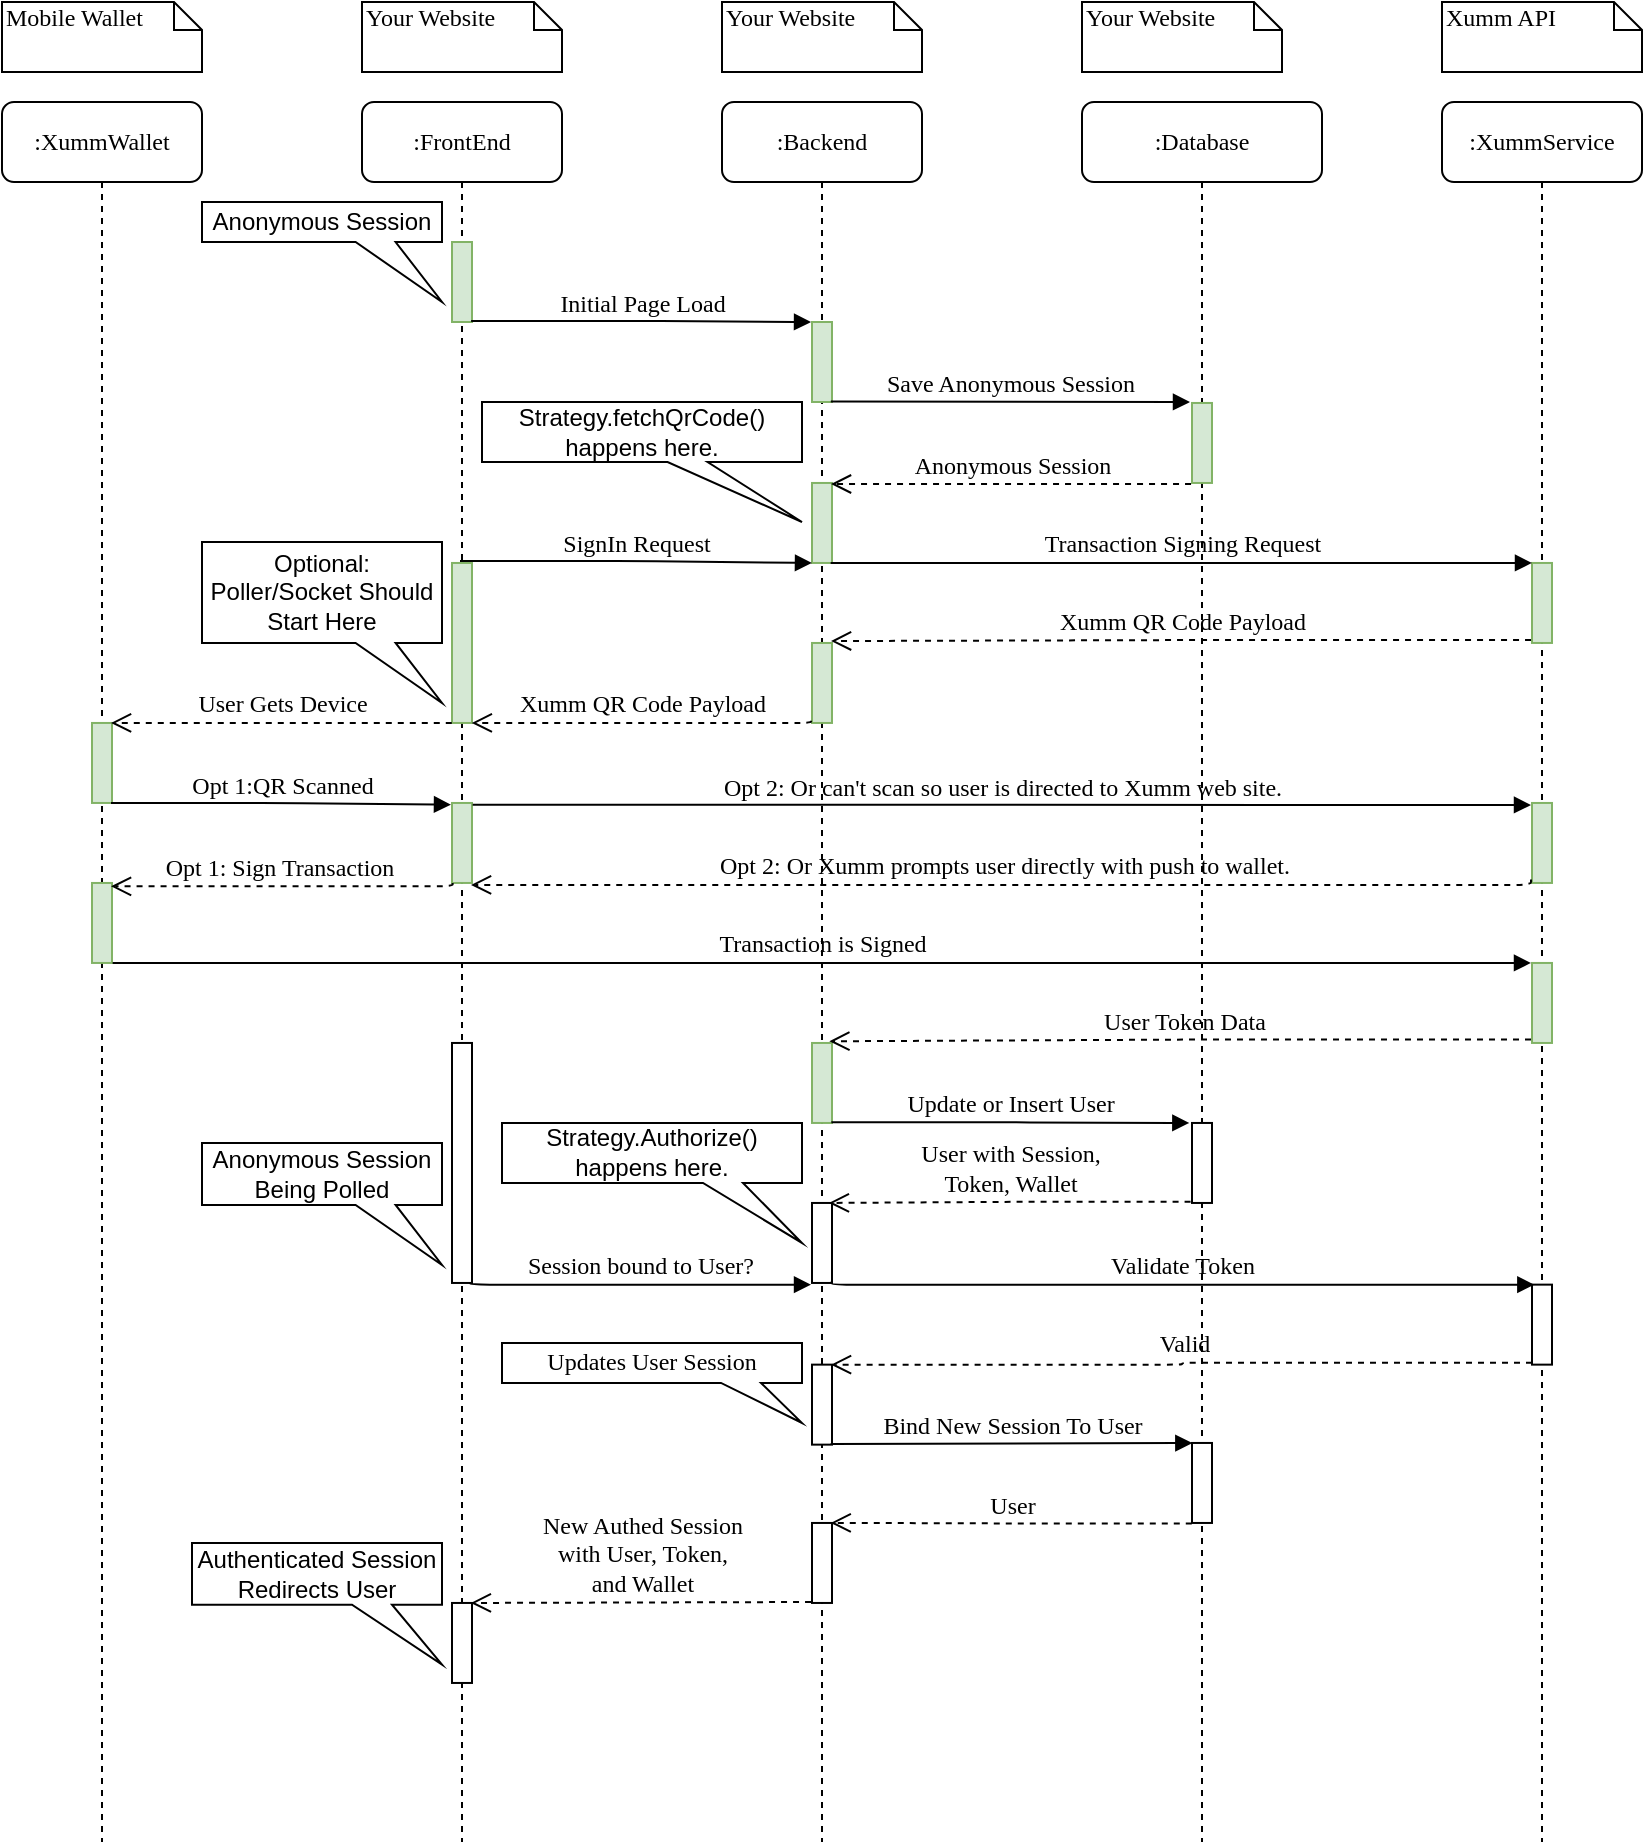 <mxfile version="15.4.0" type="device"><diagram name="Page-1" id="13e1069c-82ec-6db2-03f1-153e76fe0fe0"><mxGraphModel dx="988" dy="685" grid="1" gridSize="10" guides="1" tooltips="1" connect="1" arrows="1" fold="1" page="1" pageScale="1" pageWidth="1100" pageHeight="850" background="none" math="0" shadow="0"><root><mxCell id="0"/><mxCell id="1" parent="0"/><mxCell id="7baba1c4bc27f4b0-2" value=":Backend" style="shape=umlLifeline;perimeter=lifelinePerimeter;whiteSpace=wrap;html=1;container=1;collapsible=0;recursiveResize=0;outlineConnect=0;rounded=1;shadow=0;comic=0;labelBackgroundColor=none;strokeWidth=1;fontFamily=Verdana;fontSize=12;align=center;" parent="1" vertex="1"><mxGeometry x="400" y="90" width="100" height="870" as="geometry"/></mxCell><mxCell id="7baba1c4bc27f4b0-10" value="" style="html=1;points=[];perimeter=orthogonalPerimeter;rounded=0;shadow=0;comic=0;labelBackgroundColor=none;strokeWidth=1;fontFamily=Verdana;fontSize=12;align=center;fillColor=#d5e8d4;strokeColor=#82b366;" parent="7baba1c4bc27f4b0-2" vertex="1"><mxGeometry x="45" y="110" width="10" height="40" as="geometry"/></mxCell><mxCell id="Drv_QAtIavVXsCGzpHLR-2" value="" style="html=1;points=[];perimeter=orthogonalPerimeter;rounded=0;shadow=0;comic=0;labelBackgroundColor=none;strokeWidth=1;fontFamily=Verdana;fontSize=12;align=center;fillColor=#d5e8d4;strokeColor=#82b366;" parent="7baba1c4bc27f4b0-2" vertex="1"><mxGeometry x="45" y="270.48" width="10" height="40" as="geometry"/></mxCell><mxCell id="Drv_QAtIavVXsCGzpHLR-22" value="" style="html=1;points=[];perimeter=orthogonalPerimeter;rounded=0;shadow=0;comic=0;labelBackgroundColor=none;strokeWidth=1;fontFamily=Verdana;fontSize=12;align=center;fillColor=#d5e8d4;strokeColor=#82b366;" parent="7baba1c4bc27f4b0-2" vertex="1"><mxGeometry x="45" y="470.48" width="10" height="40" as="geometry"/></mxCell><mxCell id="Drv_QAtIavVXsCGzpHLR-27" value="" style="html=1;points=[];perimeter=orthogonalPerimeter;rounded=0;shadow=0;comic=0;labelBackgroundColor=none;strokeWidth=1;fontFamily=Verdana;fontSize=12;align=center;" parent="7baba1c4bc27f4b0-2" vertex="1"><mxGeometry x="45" y="631.32" width="10" height="40" as="geometry"/></mxCell><mxCell id="Drv_QAtIavVXsCGzpHLR-31" value="Strategy.Authorize() happens here." style="shape=callout;whiteSpace=wrap;html=1;perimeter=calloutPerimeter;position2=1;size=30;position=0.67;base=20;" parent="7baba1c4bc27f4b0-2" vertex="1"><mxGeometry x="-110" y="510.48" width="150" height="60" as="geometry"/></mxCell><mxCell id="TC5ktG48S62gCxCo16g0-10" value="" style="html=1;points=[];perimeter=orthogonalPerimeter;rounded=0;shadow=0;comic=0;labelBackgroundColor=none;strokeWidth=1;fontFamily=Verdana;fontSize=12;align=center;fillColor=#d5e8d4;strokeColor=#82b366;" parent="7baba1c4bc27f4b0-2" vertex="1"><mxGeometry x="45" y="190.48" width="10" height="40" as="geometry"/></mxCell><mxCell id="TC5ktG48S62gCxCo16g0-14" value="" style="html=1;points=[];perimeter=orthogonalPerimeter;rounded=0;shadow=0;comic=0;labelBackgroundColor=none;strokeWidth=1;fontFamily=Verdana;fontSize=12;align=center;" parent="7baba1c4bc27f4b0-2" vertex="1"><mxGeometry x="45" y="550.48" width="10" height="40" as="geometry"/></mxCell><mxCell id="TC5ktG48S62gCxCo16g0-25" value="" style="html=1;points=[];perimeter=orthogonalPerimeter;rounded=0;shadow=0;comic=0;labelBackgroundColor=none;strokeWidth=1;fontFamily=Verdana;fontSize=12;align=center;" parent="7baba1c4bc27f4b0-2" vertex="1"><mxGeometry x="45" y="710.48" width="10" height="40" as="geometry"/></mxCell><mxCell id="7baba1c4bc27f4b0-3" value=":XummService" style="shape=umlLifeline;perimeter=lifelinePerimeter;whiteSpace=wrap;html=1;container=1;collapsible=0;recursiveResize=0;outlineConnect=0;rounded=1;shadow=0;comic=0;labelBackgroundColor=none;strokeWidth=1;fontFamily=Verdana;fontSize=12;align=center;" parent="1" vertex="1"><mxGeometry x="760" y="90" width="100" height="870" as="geometry"/></mxCell><mxCell id="7baba1c4bc27f4b0-13" value="" style="html=1;points=[];perimeter=orthogonalPerimeter;rounded=0;shadow=0;comic=0;labelBackgroundColor=none;strokeWidth=1;fontFamily=Verdana;fontSize=12;align=center;fillColor=#d5e8d4;strokeColor=#82b366;" parent="7baba1c4bc27f4b0-3" vertex="1"><mxGeometry x="45" y="230.48" width="10" height="40" as="geometry"/></mxCell><mxCell id="Drv_QAtIavVXsCGzpHLR-11" value="" style="html=1;points=[];perimeter=orthogonalPerimeter;rounded=0;shadow=0;comic=0;labelBackgroundColor=none;strokeWidth=1;fontFamily=Verdana;fontSize=12;align=center;fillColor=#d5e8d4;strokeColor=#82b366;" parent="7baba1c4bc27f4b0-3" vertex="1"><mxGeometry x="45" y="430.48" width="10" height="40" as="geometry"/></mxCell><mxCell id="Drv_QAtIavVXsCGzpHLR-19" value="" style="html=1;points=[];perimeter=orthogonalPerimeter;rounded=0;shadow=0;comic=0;labelBackgroundColor=none;strokeWidth=1;fontFamily=Verdana;fontSize=12;align=center;fillColor=#d5e8d4;strokeColor=#82b366;" parent="7baba1c4bc27f4b0-3" vertex="1"><mxGeometry x="45" y="350.48" width="10" height="40" as="geometry"/></mxCell><mxCell id="Drv_QAtIavVXsCGzpHLR-25" value="" style="html=1;points=[];perimeter=orthogonalPerimeter;rounded=0;shadow=0;comic=0;labelBackgroundColor=none;strokeWidth=1;fontFamily=Verdana;fontSize=12;align=center;" parent="7baba1c4bc27f4b0-3" vertex="1"><mxGeometry x="45" y="591.32" width="10" height="40" as="geometry"/></mxCell><mxCell id="7baba1c4bc27f4b0-8" value=":FrontEnd" style="shape=umlLifeline;perimeter=lifelinePerimeter;whiteSpace=wrap;html=1;container=1;collapsible=0;recursiveResize=0;outlineConnect=0;rounded=1;shadow=0;comic=0;labelBackgroundColor=none;strokeWidth=1;fontFamily=Verdana;fontSize=12;align=center;" parent="1" vertex="1"><mxGeometry x="220" y="90" width="100" height="870" as="geometry"/></mxCell><mxCell id="7baba1c4bc27f4b0-9" value="" style="html=1;points=[];perimeter=orthogonalPerimeter;rounded=0;shadow=0;comic=0;labelBackgroundColor=none;strokeWidth=1;fontFamily=Verdana;fontSize=12;align=center;fillColor=#d5e8d4;strokeColor=#82b366;" parent="7baba1c4bc27f4b0-8" vertex="1"><mxGeometry x="45" y="230.48" width="10" height="80" as="geometry"/></mxCell><mxCell id="Drv_QAtIavVXsCGzpHLR-8" value="" style="html=1;points=[];perimeter=orthogonalPerimeter;rounded=0;shadow=0;comic=0;labelBackgroundColor=none;strokeWidth=1;fontFamily=Verdana;fontSize=12;align=center;fillColor=#d5e8d4;strokeColor=#82b366;" parent="7baba1c4bc27f4b0-8" vertex="1"><mxGeometry x="45" y="350.48" width="10" height="40" as="geometry"/></mxCell><mxCell id="Drv_QAtIavVXsCGzpHLR-29" value="" style="html=1;points=[];perimeter=orthogonalPerimeter;rounded=0;shadow=0;comic=0;labelBackgroundColor=none;strokeWidth=1;fontFamily=Verdana;fontSize=12;align=center;" parent="7baba1c4bc27f4b0-8" vertex="1"><mxGeometry x="45" y="750.48" width="10" height="40" as="geometry"/></mxCell><mxCell id="Drv_QAtIavVXsCGzpHLR-33" value="Anonymous Session" style="shape=callout;whiteSpace=wrap;html=1;perimeter=calloutPerimeter;position2=1;size=30;position=0.64;base=20;" parent="7baba1c4bc27f4b0-8" vertex="1"><mxGeometry x="-80" y="50" width="120" height="50" as="geometry"/></mxCell><mxCell id="TC5ktG48S62gCxCo16g0-16" value="" style="html=1;points=[];perimeter=orthogonalPerimeter;rounded=0;shadow=0;comic=0;labelBackgroundColor=none;strokeWidth=1;fontFamily=Verdana;fontSize=12;align=center;" parent="7baba1c4bc27f4b0-8" vertex="1"><mxGeometry x="45" y="470.48" width="10" height="120" as="geometry"/></mxCell><mxCell id="TC5ktG48S62gCxCo16g0-17" value="Anonymous Session&lt;br&gt;Being Polled" style="shape=callout;whiteSpace=wrap;html=1;perimeter=calloutPerimeter;position2=1;size=30;position=0.64;base=20;" parent="7baba1c4bc27f4b0-8" vertex="1"><mxGeometry x="-80" y="520.48" width="120" height="61" as="geometry"/></mxCell><mxCell id="WFGX2JjiUk1MSlaVIBye-1" value="" style="html=1;points=[];perimeter=orthogonalPerimeter;rounded=0;shadow=0;comic=0;labelBackgroundColor=none;strokeWidth=1;fontFamily=Verdana;fontSize=12;align=center;fillColor=#d5e8d4;strokeColor=#82b366;" parent="7baba1c4bc27f4b0-8" vertex="1"><mxGeometry x="45" y="70" width="10" height="40" as="geometry"/></mxCell><mxCell id="7baba1c4bc27f4b0-30" value="Xumm QR Code Payload" style="html=1;verticalAlign=bottom;endArrow=open;dashed=1;endSize=8;labelBackgroundColor=none;fontFamily=Verdana;fontSize=12;edgeStyle=elbowEdgeStyle;elbow=vertical;exitX=-0.05;exitY=0.972;exitDx=0;exitDy=0;exitPerimeter=0;entryX=0.989;entryY=0.998;entryDx=0;entryDy=0;entryPerimeter=0;" parent="1" source="Drv_QAtIavVXsCGzpHLR-2" target="7baba1c4bc27f4b0-9" edge="1"><mxGeometry relative="1" as="geometry"><mxPoint x="275" y="400.48" as="targetPoint"/><Array as="points"><mxPoint x="360" y="400.48"/><mxPoint x="360" y="480.48"/><mxPoint x="370" y="380.48"/></Array><mxPoint x="405" y="390.48" as="sourcePoint"/></mxGeometry></mxCell><mxCell id="7baba1c4bc27f4b0-11" value="SignIn Request" style="html=1;verticalAlign=bottom;endArrow=block;entryX=0;entryY=1;labelBackgroundColor=none;fontFamily=Verdana;fontSize=12;edgeStyle=elbowEdgeStyle;elbow=vertical;exitX=0.4;exitY=-0.012;exitDx=0;exitDy=0;exitPerimeter=0;entryDx=0;entryDy=0;entryPerimeter=0;" parent="1" source="7baba1c4bc27f4b0-9" target="TC5ktG48S62gCxCo16g0-10" edge="1"><mxGeometry relative="1" as="geometry"><mxPoint x="340" y="240.48" as="sourcePoint"/></mxGeometry></mxCell><mxCell id="7baba1c4bc27f4b0-40" value="Your Website" style="shape=note;whiteSpace=wrap;html=1;size=14;verticalAlign=top;align=left;spacingTop=-6;rounded=0;shadow=0;comic=0;labelBackgroundColor=none;strokeWidth=1;fontFamily=Verdana;fontSize=12" parent="1" vertex="1"><mxGeometry x="220" y="40" width="100" height="35" as="geometry"/></mxCell><mxCell id="7baba1c4bc27f4b0-41" value="Your Website" style="shape=note;whiteSpace=wrap;html=1;size=14;verticalAlign=top;align=left;spacingTop=-6;rounded=0;shadow=0;comic=0;labelBackgroundColor=none;strokeWidth=1;fontFamily=Verdana;fontSize=12" parent="1" vertex="1"><mxGeometry x="400" y="40" width="100" height="35" as="geometry"/></mxCell><mxCell id="7baba1c4bc27f4b0-42" value="Xumm API" style="shape=note;whiteSpace=wrap;html=1;size=14;verticalAlign=top;align=left;spacingTop=-6;rounded=0;shadow=0;comic=0;labelBackgroundColor=none;strokeWidth=1;fontFamily=Verdana;fontSize=12" parent="1" vertex="1"><mxGeometry x="760" y="40" width="100" height="35" as="geometry"/></mxCell><mxCell id="Drv_QAtIavVXsCGzpHLR-1" value="Transaction Signing Request" style="html=1;verticalAlign=bottom;endArrow=block;entryX=0;entryY=0;labelBackgroundColor=none;fontFamily=Verdana;fontSize=12;edgeStyle=elbowEdgeStyle;elbow=vertical;entryDx=0;entryDy=0;entryPerimeter=0;exitX=0.933;exitY=0.999;exitDx=0;exitDy=0;exitPerimeter=0;" parent="1" source="TC5ktG48S62gCxCo16g0-10" target="7baba1c4bc27f4b0-13" edge="1"><mxGeometry relative="1" as="geometry"><mxPoint x="455" y="320.48" as="sourcePoint"/><mxPoint x="530" y="330.48" as="targetPoint"/></mxGeometry></mxCell><mxCell id="Drv_QAtIavVXsCGzpHLR-3" value="Xumm QR Code Payload" style="html=1;verticalAlign=bottom;endArrow=open;dashed=1;endSize=8;labelBackgroundColor=none;fontFamily=Verdana;fontSize=12;edgeStyle=elbowEdgeStyle;elbow=horizontal;exitX=-0.048;exitY=0.964;exitDx=0;exitDy=0;exitPerimeter=0;entryX=0.952;entryY=-0.024;entryDx=0;entryDy=0;entryPerimeter=0;" parent="1" source="7baba1c4bc27f4b0-13" target="Drv_QAtIavVXsCGzpHLR-2" edge="1"><mxGeometry relative="1" as="geometry"><mxPoint x="400" y="370.48" as="targetPoint"/><Array as="points"/><mxPoint x="525" y="370.48" as="sourcePoint"/></mxGeometry></mxCell><mxCell id="Drv_QAtIavVXsCGzpHLR-4" value=":XummWallet" style="shape=umlLifeline;perimeter=lifelinePerimeter;whiteSpace=wrap;html=1;container=1;collapsible=0;recursiveResize=0;outlineConnect=0;rounded=1;shadow=0;comic=0;labelBackgroundColor=none;strokeWidth=1;fontFamily=Verdana;fontSize=12;align=center;" parent="1" vertex="1"><mxGeometry x="40" y="90" width="100" height="870" as="geometry"/></mxCell><mxCell id="Drv_QAtIavVXsCGzpHLR-9" value="" style="html=1;points=[];perimeter=orthogonalPerimeter;rounded=0;shadow=0;comic=0;labelBackgroundColor=none;strokeWidth=1;fontFamily=Verdana;fontSize=12;align=center;fillColor=#d5e8d4;strokeColor=#82b366;" parent="Drv_QAtIavVXsCGzpHLR-4" vertex="1"><mxGeometry x="45" y="310.48" width="10" height="40" as="geometry"/></mxCell><mxCell id="Drv_QAtIavVXsCGzpHLR-15" value="" style="html=1;points=[];perimeter=orthogonalPerimeter;rounded=0;shadow=0;comic=0;labelBackgroundColor=none;strokeWidth=1;fontFamily=Verdana;fontSize=12;align=center;fillColor=#d5e8d4;strokeColor=#82b366;" parent="Drv_QAtIavVXsCGzpHLR-4" vertex="1"><mxGeometry x="45" y="390.48" width="10" height="40" as="geometry"/></mxCell><mxCell id="Drv_QAtIavVXsCGzpHLR-7" value="Mobile Wallet" style="shape=note;whiteSpace=wrap;html=1;size=14;verticalAlign=top;align=left;spacingTop=-6;rounded=0;shadow=0;comic=0;labelBackgroundColor=none;strokeWidth=1;fontFamily=Verdana;fontSize=12" parent="1" vertex="1"><mxGeometry x="40" y="40" width="100" height="35" as="geometry"/></mxCell><mxCell id="Drv_QAtIavVXsCGzpHLR-10" value="Opt 1:QR Scanned" style="html=1;verticalAlign=bottom;endArrow=block;labelBackgroundColor=none;fontFamily=Verdana;fontSize=12;edgeStyle=elbowEdgeStyle;elbow=horizontal;exitX=0.95;exitY=1;exitDx=0;exitDy=0;exitPerimeter=0;entryX=-0.05;entryY=0.021;entryDx=0;entryDy=0;entryPerimeter=0;" parent="1" source="Drv_QAtIavVXsCGzpHLR-9" target="Drv_QAtIavVXsCGzpHLR-8" edge="1"><mxGeometry relative="1" as="geometry"><mxPoint x="95" y="440.48" as="sourcePoint"/><mxPoint x="230" y="440.48" as="targetPoint"/><mxPoint as="offset"/></mxGeometry></mxCell><mxCell id="Drv_QAtIavVXsCGzpHLR-14" value="Opt 1: Sign Transaction&amp;nbsp;" style="html=1;verticalAlign=bottom;endArrow=open;dashed=1;endSize=8;labelBackgroundColor=none;fontFamily=Verdana;fontSize=12;edgeStyle=elbowEdgeStyle;elbow=vertical;exitX=0.033;exitY=1;exitDx=0;exitDy=0;exitPerimeter=0;entryX=0.95;entryY=0.021;entryDx=0;entryDy=0;entryPerimeter=0;" parent="1" source="Drv_QAtIavVXsCGzpHLR-8" target="Drv_QAtIavVXsCGzpHLR-15" edge="1"><mxGeometry relative="1" as="geometry"><mxPoint x="120" y="482.48" as="targetPoint"/><Array as="points"><mxPoint x="175" y="482.14"/><mxPoint x="165" y="572.14"/><mxPoint x="175" y="472.14"/></Array><mxPoint x="200" y="482.48" as="sourcePoint"/></mxGeometry></mxCell><mxCell id="Drv_QAtIavVXsCGzpHLR-17" value="Transaction is Signed" style="html=1;verticalAlign=bottom;endArrow=block;labelBackgroundColor=none;fontFamily=Verdana;fontSize=12;edgeStyle=elbowEdgeStyle;elbow=vertical;entryX=-0.05;entryY=0;entryDx=0;entryDy=0;entryPerimeter=0;exitX=1.033;exitY=1;exitDx=0;exitDy=0;exitPerimeter=0;" parent="1" source="Drv_QAtIavVXsCGzpHLR-15" target="Drv_QAtIavVXsCGzpHLR-11" edge="1"><mxGeometry relative="1" as="geometry"><mxPoint x="120" y="520.48" as="sourcePoint"/><mxPoint x="225" y="521.32" as="targetPoint"/><mxPoint as="offset"/></mxGeometry></mxCell><mxCell id="Drv_QAtIavVXsCGzpHLR-18" value="User Gets Device" style="html=1;verticalAlign=bottom;endArrow=open;dashed=1;endSize=8;labelBackgroundColor=none;fontFamily=Verdana;fontSize=12;edgeStyle=elbowEdgeStyle;elbow=vertical;entryX=0.95;entryY=0;entryDx=0;entryDy=0;entryPerimeter=0;exitX=-0.011;exitY=1;exitDx=0;exitDy=0;exitPerimeter=0;" parent="1" source="7baba1c4bc27f4b0-9" target="Drv_QAtIavVXsCGzpHLR-9" edge="1"><mxGeometry relative="1" as="geometry"><mxPoint x="110" y="400.48" as="targetPoint"/><Array as="points"><mxPoint x="180" y="400.48"/><mxPoint x="159.67" y="480.48"/><mxPoint x="169.67" y="380.48"/></Array><mxPoint x="264.5" y="399.4" as="sourcePoint"/></mxGeometry></mxCell><mxCell id="Drv_QAtIavVXsCGzpHLR-20" value="Opt 2: Or can't scan so user is directed to Xumm web site." style="html=1;verticalAlign=bottom;endArrow=block;labelBackgroundColor=none;fontFamily=Verdana;fontSize=12;edgeStyle=elbowEdgeStyle;elbow=vertical;exitX=1.033;exitY=0.021;exitDx=0;exitDy=0;exitPerimeter=0;entryX=-0.05;entryY=0.021;entryDx=0;entryDy=0;entryPerimeter=0;" parent="1" source="Drv_QAtIavVXsCGzpHLR-8" target="Drv_QAtIavVXsCGzpHLR-19" edge="1"><mxGeometry relative="1" as="geometry"><mxPoint x="390" y="440.48" as="sourcePoint"/><mxPoint x="520" y="441.32" as="targetPoint"/><mxPoint as="offset"/></mxGeometry></mxCell><mxCell id="Drv_QAtIavVXsCGzpHLR-21" value="Opt 2: Or Xumm prompts user directly with push to wallet." style="html=1;verticalAlign=bottom;endArrow=open;dashed=1;endSize=8;labelBackgroundColor=none;fontFamily=Verdana;fontSize=12;edgeStyle=elbowEdgeStyle;elbow=horizontal;entryX=0.95;entryY=1.021;entryDx=0;entryDy=0;entryPerimeter=0;exitX=-0.05;exitY=0.958;exitDx=0;exitDy=0;exitPerimeter=0;" parent="1" source="Drv_QAtIavVXsCGzpHLR-19" target="Drv_QAtIavVXsCGzpHLR-8" edge="1"><mxGeometry relative="1" as="geometry"><mxPoint x="164.5" y="491.32" as="targetPoint"/><Array as="points"><mxPoint x="440" y="481.48"/><mxPoint x="235" y="582.14"/><mxPoint x="245" y="482.14"/></Array><mxPoint x="530" y="481.48" as="sourcePoint"/></mxGeometry></mxCell><mxCell id="Drv_QAtIavVXsCGzpHLR-24" value="User Token Data" style="html=1;verticalAlign=bottom;endArrow=open;dashed=1;endSize=8;labelBackgroundColor=none;fontFamily=Verdana;fontSize=12;edgeStyle=elbowEdgeStyle;elbow=vertical;exitX=-0.05;exitY=0.958;exitDx=0;exitDy=0;exitPerimeter=0;entryX=0.867;entryY=-0.021;entryDx=0;entryDy=0;entryPerimeter=0;" parent="1" source="Drv_QAtIavVXsCGzpHLR-11" target="Drv_QAtIavVXsCGzpHLR-22" edge="1"><mxGeometry x="-0.01" relative="1" as="geometry"><mxPoint x="570" y="560.48" as="targetPoint"/><Array as="points"/><mxPoint x="630" y="560.48" as="sourcePoint"/><mxPoint as="offset"/></mxGeometry></mxCell><mxCell id="Drv_QAtIavVXsCGzpHLR-26" value="Validate Token" style="html=1;verticalAlign=bottom;endArrow=block;labelBackgroundColor=none;fontFamily=Verdana;fontSize=12;edgeStyle=elbowEdgeStyle;elbow=vertical;entryX=0.117;entryY=0;entryDx=0;entryDy=0;entryPerimeter=0;exitX=0.961;exitY=0.985;exitDx=0;exitDy=0;exitPerimeter=0;" parent="1" source="TC5ktG48S62gCxCo16g0-14" target="Drv_QAtIavVXsCGzpHLR-25" edge="1"><mxGeometry relative="1" as="geometry"><mxPoint x="460" y="681.48" as="sourcePoint"/><mxPoint x="674.5" y="611.32" as="targetPoint"/><mxPoint as="offset"/><Array as="points"><mxPoint x="500" y="681.32"/></Array></mxGeometry></mxCell><mxCell id="Drv_QAtIavVXsCGzpHLR-28" value="Valid" style="html=1;verticalAlign=bottom;endArrow=open;dashed=1;endSize=8;labelBackgroundColor=none;fontFamily=Verdana;fontSize=12;edgeStyle=elbowEdgeStyle;elbow=horizontal;entryX=0.95;entryY=0;entryDx=0;entryDy=0;entryPerimeter=0;exitX=0;exitY=0.975;exitDx=0;exitDy=0;exitPerimeter=0;" parent="1" source="Drv_QAtIavVXsCGzpHLR-25" target="Drv_QAtIavVXsCGzpHLR-27" edge="1"><mxGeometry x="-0.01" relative="1" as="geometry"><mxPoint x="550" y="722.32" as="targetPoint"/><Array as="points"/><mxPoint x="670" y="722.32" as="sourcePoint"/><mxPoint as="offset"/></mxGeometry></mxCell><mxCell id="Drv_QAtIavVXsCGzpHLR-32" value="New Authed Session&lt;br&gt;with User, Token, &lt;br&gt;and Wallet" style="html=1;verticalAlign=bottom;endArrow=open;dashed=1;endSize=8;labelBackgroundColor=none;fontFamily=Verdana;fontSize=12;edgeStyle=elbowEdgeStyle;elbow=vertical;entryX=0.941;entryY=0.007;entryDx=0;entryDy=0;entryPerimeter=0;exitX=-0.048;exitY=0.988;exitDx=0;exitDy=0;exitPerimeter=0;" parent="1" source="TC5ktG48S62gCxCo16g0-25" target="Drv_QAtIavVXsCGzpHLR-29" edge="1"><mxGeometry x="-0.005" relative="1" as="geometry"><mxPoint x="320" y="762.32" as="targetPoint"/><Array as="points"><mxPoint x="360" y="840.48"/><mxPoint x="227.33" y="863.66"/><mxPoint x="237.33" y="763.66"/></Array><mxPoint x="430" y="840.48" as="sourcePoint"/><mxPoint as="offset"/></mxGeometry></mxCell><mxCell id="TC5ktG48S62gCxCo16g0-1" value=":Database" style="shape=umlLifeline;perimeter=lifelinePerimeter;whiteSpace=wrap;html=1;container=1;collapsible=0;recursiveResize=0;outlineConnect=0;rounded=1;shadow=0;comic=0;labelBackgroundColor=none;strokeWidth=1;fontFamily=Verdana;fontSize=12;align=center;" parent="1" vertex="1"><mxGeometry x="580" y="90" width="120" height="870" as="geometry"/></mxCell><mxCell id="TC5ktG48S62gCxCo16g0-8" value="" style="html=1;points=[];perimeter=orthogonalPerimeter;rounded=0;shadow=0;comic=0;labelBackgroundColor=none;strokeWidth=1;fontFamily=Verdana;fontSize=12;align=center;fillColor=#d5e8d4;strokeColor=#82b366;" parent="TC5ktG48S62gCxCo16g0-1" vertex="1"><mxGeometry x="55" y="150.48" width="10" height="40" as="geometry"/></mxCell><mxCell id="TC5ktG48S62gCxCo16g0-12" value="" style="html=1;points=[];perimeter=orthogonalPerimeter;rounded=0;shadow=0;comic=0;labelBackgroundColor=none;strokeWidth=1;fontFamily=Verdana;fontSize=12;align=center;" parent="TC5ktG48S62gCxCo16g0-1" vertex="1"><mxGeometry x="55" y="510.48" width="10" height="40" as="geometry"/></mxCell><mxCell id="TC5ktG48S62gCxCo16g0-23" value="" style="html=1;points=[];perimeter=orthogonalPerimeter;rounded=0;shadow=0;comic=0;labelBackgroundColor=none;strokeWidth=1;fontFamily=Verdana;fontSize=12;align=center;" parent="TC5ktG48S62gCxCo16g0-1" vertex="1"><mxGeometry x="55" y="670.48" width="10" height="40" as="geometry"/></mxCell><mxCell id="TC5ktG48S62gCxCo16g0-7" value="Your Website" style="shape=note;whiteSpace=wrap;html=1;size=14;verticalAlign=top;align=left;spacingTop=-6;rounded=0;shadow=0;comic=0;labelBackgroundColor=none;strokeWidth=1;fontFamily=Verdana;fontSize=12" parent="1" vertex="1"><mxGeometry x="580" y="40" width="100" height="35" as="geometry"/></mxCell><mxCell id="TC5ktG48S62gCxCo16g0-9" value="Save Anonymous Session" style="html=1;verticalAlign=bottom;endArrow=block;entryX=-0.1;entryY=0;labelBackgroundColor=none;fontFamily=Verdana;fontSize=12;edgeStyle=elbowEdgeStyle;elbow=vertical;entryDx=0;entryDy=0;entryPerimeter=0;exitX=0.94;exitY=0.995;exitDx=0;exitDy=0;exitPerimeter=0;" parent="1" source="7baba1c4bc27f4b0-10" target="TC5ktG48S62gCxCo16g0-8" edge="1"><mxGeometry relative="1" as="geometry"><mxPoint x="470" y="240" as="sourcePoint"/><mxPoint x="630" y="240.48" as="targetPoint"/></mxGeometry></mxCell><mxCell id="TC5ktG48S62gCxCo16g0-11" value="Anonymous Session" style="html=1;verticalAlign=bottom;endArrow=open;dashed=1;endSize=8;labelBackgroundColor=none;fontFamily=Verdana;fontSize=12;edgeStyle=elbowEdgeStyle;elbow=vertical;entryX=0.95;entryY=0.021;entryDx=0;entryDy=0;entryPerimeter=0;exitX=-0.048;exitY=1.012;exitDx=0;exitDy=0;exitPerimeter=0;" parent="1" source="TC5ktG48S62gCxCo16g0-8" target="TC5ktG48S62gCxCo16g0-10" edge="1"><mxGeometry relative="1" as="geometry"><mxPoint x="470" y="284.48" as="targetPoint"/><Array as="points"/><mxPoint x="630" y="281.48" as="sourcePoint"/></mxGeometry></mxCell><mxCell id="TC5ktG48S62gCxCo16g0-13" value="Update or Insert User" style="html=1;verticalAlign=bottom;endArrow=block;labelBackgroundColor=none;fontFamily=Verdana;fontSize=12;edgeStyle=elbowEdgeStyle;elbow=horizontal;exitX=0.967;exitY=0.992;exitDx=0;exitDy=0;exitPerimeter=0;entryX=-0.133;entryY=0;entryDx=0;entryDy=0;entryPerimeter=0;" parent="1" source="Drv_QAtIavVXsCGzpHLR-22" target="TC5ktG48S62gCxCo16g0-12" edge="1"><mxGeometry x="0.003" relative="1" as="geometry"><mxPoint x="460.0" y="600.48" as="sourcePoint"/><mxPoint x="620" y="600.48" as="targetPoint"/><mxPoint as="offset"/></mxGeometry></mxCell><mxCell id="TC5ktG48S62gCxCo16g0-15" value="User with Session,&lt;br&gt;Token, Wallet" style="html=1;verticalAlign=bottom;endArrow=open;dashed=1;endSize=8;labelBackgroundColor=none;fontFamily=Verdana;fontSize=12;edgeStyle=elbowEdgeStyle;elbow=horizontal;entryX=0.843;entryY=0;entryDx=0;entryDy=0;entryPerimeter=0;exitX=-0.071;exitY=0.986;exitDx=0;exitDy=0;exitPerimeter=0;" parent="1" source="TC5ktG48S62gCxCo16g0-12" target="TC5ktG48S62gCxCo16g0-14" edge="1"><mxGeometry x="0.005" relative="1" as="geometry"><mxPoint x="454.59" y="641.32" as="targetPoint"/><Array as="points"/><mxPoint x="630" y="641.48" as="sourcePoint"/><mxPoint as="offset"/></mxGeometry></mxCell><mxCell id="TC5ktG48S62gCxCo16g0-19" value="Session bound to User?" style="html=1;verticalAlign=bottom;endArrow=block;labelBackgroundColor=none;fontFamily=Verdana;fontSize=12;edgeStyle=elbowEdgeStyle;elbow=vertical;exitX=0.9;exitY=0.998;exitDx=0;exitDy=0;exitPerimeter=0;entryX=-0.048;entryY=1.012;entryDx=0;entryDy=0;entryPerimeter=0;" parent="1" source="TC5ktG48S62gCxCo16g0-16" target="TC5ktG48S62gCxCo16g0-14" edge="1"><mxGeometry relative="1" as="geometry"><mxPoint x="274.16" y="680.48" as="sourcePoint"/><mxPoint x="450" y="681.48" as="targetPoint"/><mxPoint as="offset"/><Array as="points"><mxPoint x="319.66" y="681.32"/></Array></mxGeometry></mxCell><mxCell id="TC5ktG48S62gCxCo16g0-20" value="Strategy.fetchQrCode() happens here." style="shape=callout;whiteSpace=wrap;html=1;perimeter=calloutPerimeter;position2=1;size=30;position=0.58;base=20;" parent="1" vertex="1"><mxGeometry x="280" y="240.0" width="160" height="60" as="geometry"/></mxCell><mxCell id="TC5ktG48S62gCxCo16g0-21" value="Optional: Poller/Socket Should Start Here" style="shape=callout;whiteSpace=wrap;html=1;perimeter=calloutPerimeter;position2=1;size=30;position=0.64;base=20;" parent="1" vertex="1"><mxGeometry x="140" y="310" width="120" height="80.48" as="geometry"/></mxCell><mxCell id="Drv_QAtIavVXsCGzpHLR-34" value="Authenticated Session&lt;br&gt;Redirects User" style="shape=callout;whiteSpace=wrap;html=1;perimeter=calloutPerimeter;position2=1;size=30;position=0.64;base=20;" parent="1" vertex="1"><mxGeometry x="135" y="810.48" width="125" height="60.84" as="geometry"/></mxCell><mxCell id="TC5ktG48S62gCxCo16g0-24" value="Bind New Session To User" style="html=1;verticalAlign=bottom;endArrow=block;labelBackgroundColor=none;fontFamily=Verdana;fontSize=12;edgeStyle=elbowEdgeStyle;elbow=vertical;exitX=0.933;exitY=0.992;exitDx=0;exitDy=0;exitPerimeter=0;entryX=0.017;entryY=-0.008;entryDx=0;entryDy=0;entryPerimeter=0;" parent="1" source="Drv_QAtIavVXsCGzpHLR-27" target="TC5ktG48S62gCxCo16g0-23" edge="1"><mxGeometry x="0.003" relative="1" as="geometry"><mxPoint x="461.0" y="760.48" as="sourcePoint"/><mxPoint x="630" y="760.48" as="targetPoint"/><mxPoint as="offset"/></mxGeometry></mxCell><mxCell id="TC5ktG48S62gCxCo16g0-26" value="User" style="html=1;verticalAlign=bottom;endArrow=open;dashed=1;endSize=8;labelBackgroundColor=none;fontFamily=Verdana;fontSize=12;edgeStyle=elbowEdgeStyle;elbow=horizontal;entryX=0.933;entryY=-0.001;entryDx=0;entryDy=0;entryPerimeter=0;exitX=-0.011;exitY=1.006;exitDx=0;exitDy=0;exitPerimeter=0;" parent="1" source="TC5ktG48S62gCxCo16g0-23" target="TC5ktG48S62gCxCo16g0-25" edge="1"><mxGeometry x="-0.01" relative="1" as="geometry"><mxPoint x="470" y="801.48" as="targetPoint"/><Array as="points"/><mxPoint x="620" y="800.48" as="sourcePoint"/><mxPoint as="offset"/></mxGeometry></mxCell><mxCell id="TC5ktG48S62gCxCo16g0-22" value="&lt;font face=&quot;verdana&quot;&gt;Updates User Session&lt;/font&gt;" style="shape=callout;whiteSpace=wrap;html=1;perimeter=calloutPerimeter;position2=1;size=20;position=0.73;base=20;" parent="1" vertex="1"><mxGeometry x="290" y="710.48" width="150" height="40" as="geometry"/></mxCell><mxCell id="WFGX2JjiUk1MSlaVIBye-2" value="Initial Page Load" style="html=1;verticalAlign=bottom;endArrow=block;labelBackgroundColor=none;fontFamily=Verdana;fontSize=12;edgeStyle=elbowEdgeStyle;elbow=vertical;exitX=0.957;exitY=0.986;exitDx=0;exitDy=0;exitPerimeter=0;entryX=-0.048;entryY=0;entryDx=0;entryDy=0;entryPerimeter=0;" parent="1" source="WFGX2JjiUk1MSlaVIBye-1" target="7baba1c4bc27f4b0-10" edge="1"><mxGeometry relative="1" as="geometry"><mxPoint x="310" y="158" as="sourcePoint"/><mxPoint x="450" y="158" as="targetPoint"/><Array as="points"/></mxGeometry></mxCell></root></mxGraphModel></diagram></mxfile>